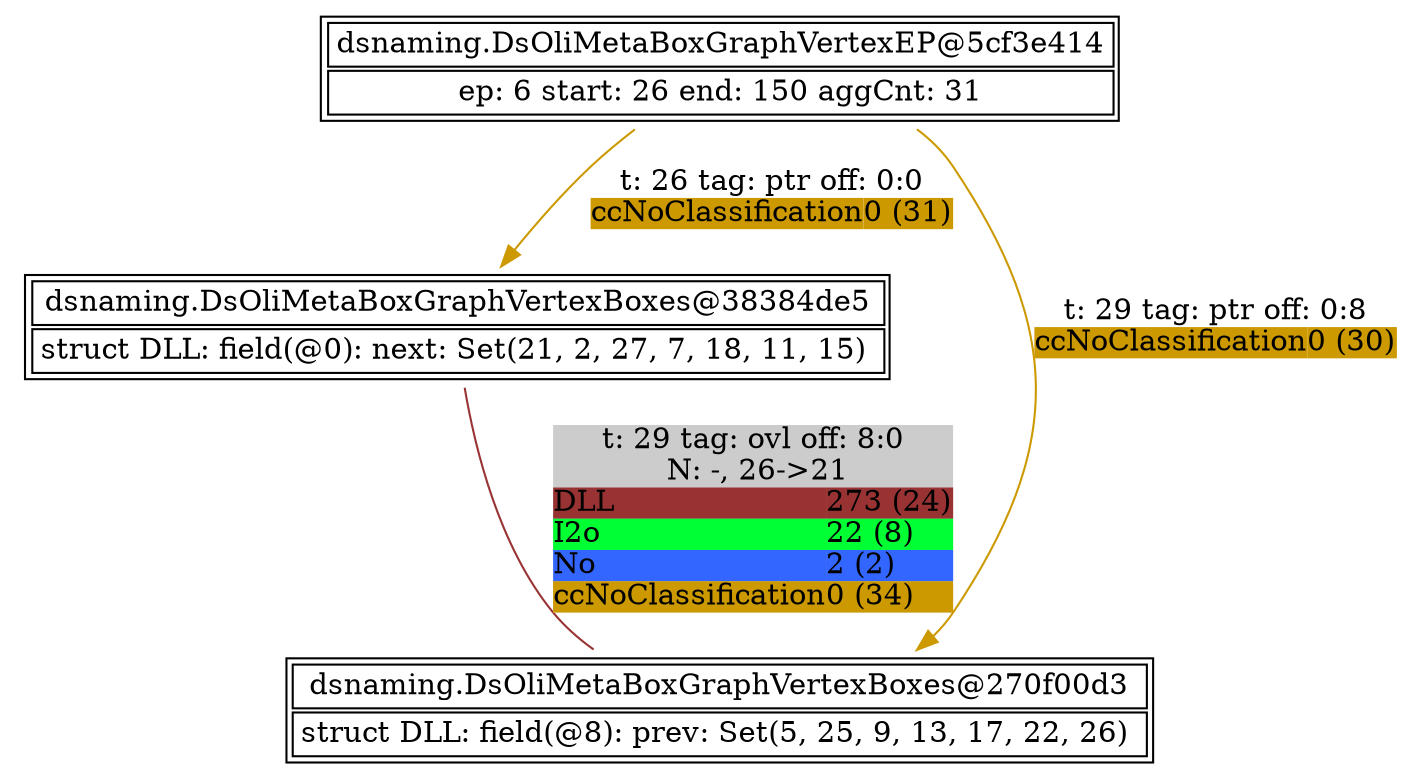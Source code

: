 digraph G {
	"dsnaming.DsOliMetaBoxGraphVertexBoxes@38384de5" -> "dsnaming.DsOliMetaBoxGraphVertexBoxes@270f00d3" [dir = none, label = <<TABLE BORDER="0" ALIGN="left" BGCOLOR="#CCCCCC" COLOR="black" CELLBORDER="0" CELLPADDING="0" CELLSPACING="0"><TR><TD COLSPAN="2">t: 29 tag: ovl off: 8:0</TD></TR><TR><TD COLSPAN="2"> N: -, 26-&gt;21</TD></TR><TR><TD ALIGN="left" BGCOLOR="#993333">DLL</TD><TD ALIGN="left" BGCOLOR="#993333">273 (24)</TD></TR><TR><TD ALIGN="left" BGCOLOR="#00FF33">I2o</TD><TD ALIGN="left" BGCOLOR="#00FF33">22 (8)</TD></TR><TR><TD ALIGN="left" BGCOLOR="#3366FF">No</TD><TD ALIGN="left" BGCOLOR="#3366FF">2 (2)</TD></TR><TR><TD ALIGN="left" BGCOLOR="#CC9900">ccNoClassification</TD><TD ALIGN="left" BGCOLOR="#CC9900">0 (34)</TD></TR></TABLE>>, color = "#993333"]
	"dsnaming.DsOliMetaBoxGraphVertexEP@5cf3e414" -> "dsnaming.DsOliMetaBoxGraphVertexBoxes@270f00d3" [color = "#CC9900", label = <<TABLE BORDER="0" ALIGN="left" COLOR="black" CELLBORDER="0"  CELLPADDING="0" CELLSPACING="0"><TR><TD COLSPAN="2">t: 29 tag: ptr off: 0:8</TD></TR><TR><TD ALIGN="left" BGCOLOR="#CC9900">ccNoClassification</TD><TD ALIGN="left" BGCOLOR="#CC9900">0 (30)</TD></TR></TABLE>>]
	"dsnaming.DsOliMetaBoxGraphVertexEP@5cf3e414" -> "dsnaming.DsOliMetaBoxGraphVertexBoxes@38384de5" [color = "#CC9900", label = <<TABLE BORDER="0" ALIGN="left" COLOR="black" CELLBORDER="0"  CELLPADDING="0" CELLSPACING="0"><TR><TD COLSPAN="2">t: 26 tag: ptr off: 0:0</TD></TR><TR><TD ALIGN="left" BGCOLOR="#CC9900">ccNoClassification</TD><TD ALIGN="left" BGCOLOR="#CC9900">0 (31)</TD></TR></TABLE>>]
	subgraph connected_vertices {
		rankdir = LR
		"dsnaming.DsOliMetaBoxGraphVertexEP@5cf3e414"  [label = <<TABLE><TR><TD COLSPAN="2">dsnaming.DsOliMetaBoxGraphVertexEP@5cf3e414</TD></TR><TR><TD COLSPAN="2">ep: 6 start: 26 end: 150 aggCnt: 31</TD></TR></TABLE>>, shape = none]
		"dsnaming.DsOliMetaBoxGraphVertexBoxes@270f00d3"  [label = <<TABLE><TR><TD COLSPAN="2">dsnaming.DsOliMetaBoxGraphVertexBoxes@270f00d3</TD></TR><TR><TD COLSPAN="2">struct DLL: field(@8): prev: Set(5, 25, 9, 13, 17, 22, 26) </TD></TR></TABLE>>, shape = none]
		"dsnaming.DsOliMetaBoxGraphVertexBoxes@38384de5"  [label = <<TABLE><TR><TD COLSPAN="2">dsnaming.DsOliMetaBoxGraphVertexBoxes@38384de5</TD></TR><TR><TD COLSPAN="2">struct DLL: field(@0): next: Set(21, 2, 27, 7, 18, 11, 15) </TD></TR></TABLE>>, shape = none]
	}
}